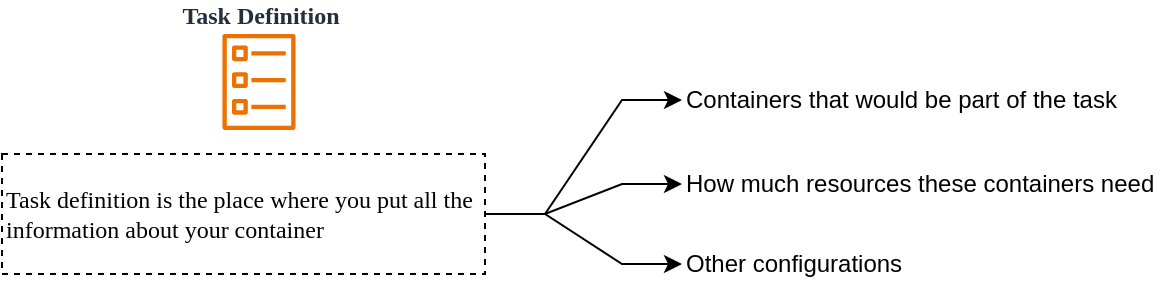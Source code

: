<mxfile version="24.7.14">
  <diagram name="Page-1" id="iCmLYVcZRt60v01j6GaN">
    <mxGraphModel dx="2066" dy="783" grid="1" gridSize="10" guides="1" tooltips="1" connect="1" arrows="1" fold="1" page="1" pageScale="1" pageWidth="850" pageHeight="1100" math="0" shadow="0">
      <root>
        <mxCell id="0" />
        <mxCell id="1" parent="0" />
        <mxCell id="BLHK9oRPTQaQ-hD0TTlN-1" value="Task Definition" style="sketch=0;outlineConnect=0;fontColor=#232F3E;gradientColor=none;fillColor=#ED7100;strokeColor=none;dashed=0;verticalLabelPosition=top;verticalAlign=bottom;align=center;html=1;fontSize=12;fontStyle=1;aspect=fixed;pointerEvents=1;shape=mxgraph.aws4.ecs_task;labelPosition=center;fontFamily=Roboto Mono;fontSource=https%3A%2F%2Ffonts.googleapis.com%2Fcss%3Ffamily%3DRoboto%2BMono;" vertex="1" parent="1">
          <mxGeometry x="130" y="120" width="37" height="48" as="geometry" />
        </mxCell>
        <mxCell id="BLHK9oRPTQaQ-hD0TTlN-4" style="edgeStyle=entityRelationEdgeStyle;rounded=0;orthogonalLoop=1;jettySize=auto;html=1;" edge="1" parent="1" source="BLHK9oRPTQaQ-hD0TTlN-2" target="BLHK9oRPTQaQ-hD0TTlN-3">
          <mxGeometry relative="1" as="geometry" />
        </mxCell>
        <mxCell id="BLHK9oRPTQaQ-hD0TTlN-6" style="edgeStyle=entityRelationEdgeStyle;rounded=0;orthogonalLoop=1;jettySize=auto;html=1;entryX=0;entryY=0.5;entryDx=0;entryDy=0;" edge="1" parent="1" source="BLHK9oRPTQaQ-hD0TTlN-2" target="BLHK9oRPTQaQ-hD0TTlN-5">
          <mxGeometry relative="1" as="geometry" />
        </mxCell>
        <mxCell id="BLHK9oRPTQaQ-hD0TTlN-8" style="edgeStyle=entityRelationEdgeStyle;rounded=0;orthogonalLoop=1;jettySize=auto;html=1;entryX=0;entryY=0.5;entryDx=0;entryDy=0;" edge="1" parent="1" source="BLHK9oRPTQaQ-hD0TTlN-2" target="BLHK9oRPTQaQ-hD0TTlN-7">
          <mxGeometry relative="1" as="geometry" />
        </mxCell>
        <mxCell id="BLHK9oRPTQaQ-hD0TTlN-2" value="Task definition is the place where you put all the information about your container" style="text;html=1;align=left;verticalAlign=middle;whiteSpace=wrap;rounded=0;fontFamily=Roboto Mono;fontSource=https%3A%2F%2Ffonts.googleapis.com%2Fcss%3Ffamily%3DRoboto%2BMono;dashed=1;strokeColor=default;" vertex="1" parent="1">
          <mxGeometry x="20" y="180" width="241.5" height="60" as="geometry" />
        </mxCell>
        <mxCell id="BLHK9oRPTQaQ-hD0TTlN-3" value="Containers that would be part of the task" style="text;html=1;align=left;verticalAlign=middle;whiteSpace=wrap;rounded=0;" vertex="1" parent="1">
          <mxGeometry x="360" y="138" width="230" height="30" as="geometry" />
        </mxCell>
        <mxCell id="BLHK9oRPTQaQ-hD0TTlN-5" value="How much resources these containers need" style="text;html=1;align=left;verticalAlign=middle;whiteSpace=wrap;rounded=0;" vertex="1" parent="1">
          <mxGeometry x="360" y="180" width="240" height="30" as="geometry" />
        </mxCell>
        <mxCell id="BLHK9oRPTQaQ-hD0TTlN-7" value="Other configurations" style="text;html=1;align=left;verticalAlign=middle;whiteSpace=wrap;rounded=0;" vertex="1" parent="1">
          <mxGeometry x="360" y="220" width="240" height="30" as="geometry" />
        </mxCell>
      </root>
    </mxGraphModel>
  </diagram>
</mxfile>
